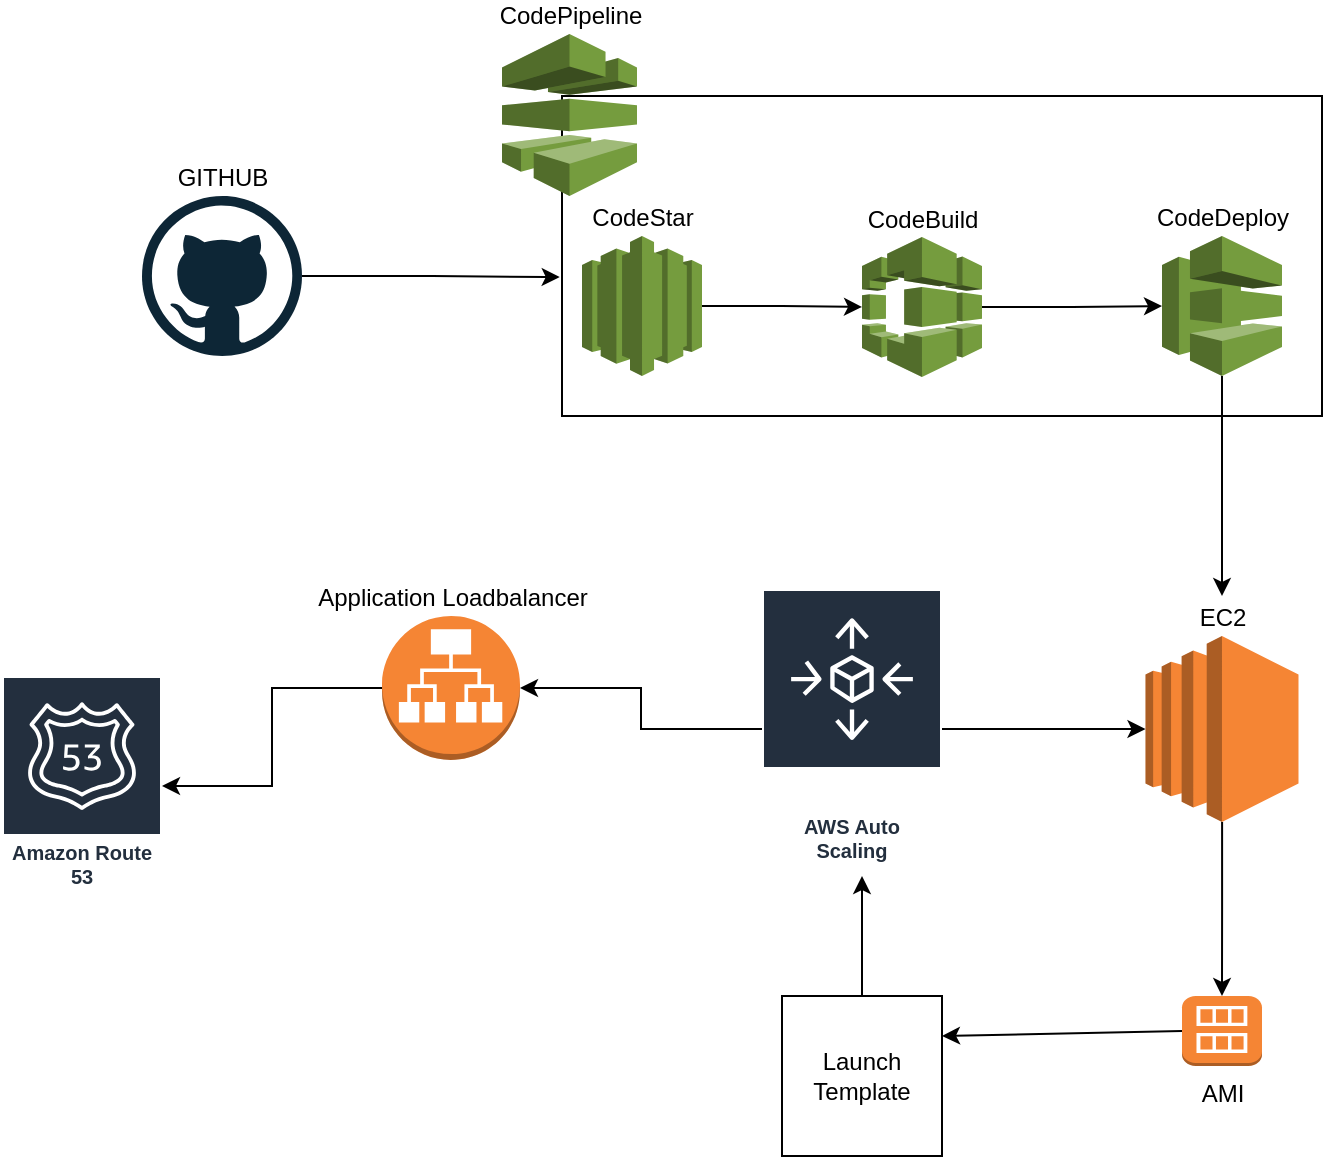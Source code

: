 <mxfile version="23.1.5" type="github">
  <diagram id="C5RBs43oDa-KdzZeNtuy" name="Page-1">
    <mxGraphModel dx="1071" dy="586" grid="1" gridSize="10" guides="1" tooltips="1" connect="1" arrows="1" fold="1" page="1" pageScale="1" pageWidth="827" pageHeight="1169" math="0" shadow="0">
      <root>
        <mxCell id="WIyWlLk6GJQsqaUBKTNV-0" />
        <mxCell id="WIyWlLk6GJQsqaUBKTNV-1" parent="WIyWlLk6GJQsqaUBKTNV-0" />
        <mxCell id="YVKPPaP_UWhKNTUrHSaY-41" value="" style="rounded=0;whiteSpace=wrap;html=1;verticalAlign=middle;" parent="WIyWlLk6GJQsqaUBKTNV-1" vertex="1">
          <mxGeometry x="330" y="150" width="380" height="160" as="geometry" />
        </mxCell>
        <mxCell id="_aGumLNMzZiR6nS0r9Yd-9" style="edgeStyle=orthogonalEdgeStyle;rounded=0;orthogonalLoop=1;jettySize=auto;html=1;" edge="1" parent="WIyWlLk6GJQsqaUBKTNV-1" source="YVKPPaP_UWhKNTUrHSaY-38">
          <mxGeometry relative="1" as="geometry">
            <mxPoint x="660" y="400" as="targetPoint" />
          </mxGeometry>
        </mxCell>
        <mxCell id="YVKPPaP_UWhKNTUrHSaY-38" value="CodeDeploy" style="outlineConnect=0;dashed=0;verticalLabelPosition=top;verticalAlign=bottom;align=center;html=1;shape=mxgraph.aws3.codedeploy;fillColor=#759C3E;gradientColor=none;labelPosition=center;" parent="WIyWlLk6GJQsqaUBKTNV-1" vertex="1">
          <mxGeometry x="630" y="220" width="60" height="70" as="geometry" />
        </mxCell>
        <mxCell id="YVKPPaP_UWhKNTUrHSaY-40" value="CodePipeline" style="outlineConnect=0;dashed=0;verticalLabelPosition=top;verticalAlign=bottom;align=center;html=1;shape=mxgraph.aws3.codepipeline;fillColor=#759C3E;gradientColor=none;labelPosition=center;" parent="WIyWlLk6GJQsqaUBKTNV-1" vertex="1">
          <mxGeometry x="300" y="119" width="67.5" height="81" as="geometry" />
        </mxCell>
        <mxCell id="YVKPPaP_UWhKNTUrHSaY-44" value="CodeStar" style="outlineConnect=0;dashed=0;verticalLabelPosition=top;verticalAlign=bottom;align=center;html=1;shape=mxgraph.aws3.codestar;fillColor=#759C3E;gradientColor=none;labelPosition=center;" parent="WIyWlLk6GJQsqaUBKTNV-1" vertex="1">
          <mxGeometry x="340" y="220" width="60" height="70" as="geometry" />
        </mxCell>
        <mxCell id="_aGumLNMzZiR6nS0r9Yd-0" value="CodeBuild" style="outlineConnect=0;dashed=0;verticalLabelPosition=top;verticalAlign=bottom;align=center;html=1;shape=mxgraph.aws3.codebuild;fillColor=#759C3E;gradientColor=none;labelPosition=center;" vertex="1" parent="WIyWlLk6GJQsqaUBKTNV-1">
          <mxGeometry x="480" y="220.5" width="60" height="70" as="geometry" />
        </mxCell>
        <mxCell id="_aGumLNMzZiR6nS0r9Yd-1" style="edgeStyle=orthogonalEdgeStyle;rounded=0;orthogonalLoop=1;jettySize=auto;html=1;entryX=0;entryY=0.5;entryDx=0;entryDy=0;entryPerimeter=0;" edge="1" parent="WIyWlLk6GJQsqaUBKTNV-1" source="YVKPPaP_UWhKNTUrHSaY-44" target="_aGumLNMzZiR6nS0r9Yd-0">
          <mxGeometry relative="1" as="geometry" />
        </mxCell>
        <mxCell id="_aGumLNMzZiR6nS0r9Yd-2" style="edgeStyle=orthogonalEdgeStyle;rounded=0;orthogonalLoop=1;jettySize=auto;html=1;entryX=0;entryY=0.5;entryDx=0;entryDy=0;entryPerimeter=0;" edge="1" parent="WIyWlLk6GJQsqaUBKTNV-1" source="_aGumLNMzZiR6nS0r9Yd-0" target="YVKPPaP_UWhKNTUrHSaY-38">
          <mxGeometry relative="1" as="geometry" />
        </mxCell>
        <mxCell id="_aGumLNMzZiR6nS0r9Yd-3" value="GITHUB" style="dashed=0;outlineConnect=0;html=1;align=center;labelPosition=center;verticalLabelPosition=top;verticalAlign=bottom;shape=mxgraph.weblogos.github" vertex="1" parent="WIyWlLk6GJQsqaUBKTNV-1">
          <mxGeometry x="120" y="200" width="80" height="80" as="geometry" />
        </mxCell>
        <mxCell id="_aGumLNMzZiR6nS0r9Yd-5" style="edgeStyle=orthogonalEdgeStyle;rounded=0;orthogonalLoop=1;jettySize=auto;html=1;entryX=-0.003;entryY=0.566;entryDx=0;entryDy=0;entryPerimeter=0;" edge="1" parent="WIyWlLk6GJQsqaUBKTNV-1" source="_aGumLNMzZiR6nS0r9Yd-3" target="YVKPPaP_UWhKNTUrHSaY-41">
          <mxGeometry relative="1" as="geometry" />
        </mxCell>
        <mxCell id="_aGumLNMzZiR6nS0r9Yd-12" style="edgeStyle=orthogonalEdgeStyle;rounded=0;orthogonalLoop=1;jettySize=auto;html=1;" edge="1" parent="WIyWlLk6GJQsqaUBKTNV-1" source="_aGumLNMzZiR6nS0r9Yd-6" target="_aGumLNMzZiR6nS0r9Yd-10">
          <mxGeometry relative="1" as="geometry" />
        </mxCell>
        <mxCell id="_aGumLNMzZiR6nS0r9Yd-6" value="EC2" style="outlineConnect=0;dashed=0;verticalLabelPosition=top;verticalAlign=bottom;align=center;html=1;shape=mxgraph.aws3.ec2;fillColor=#F58534;gradientColor=none;labelPosition=center;" vertex="1" parent="WIyWlLk6GJQsqaUBKTNV-1">
          <mxGeometry x="621.75" y="420" width="76.5" height="93" as="geometry" />
        </mxCell>
        <mxCell id="_aGumLNMzZiR6nS0r9Yd-10" value="AMI" style="outlineConnect=0;dashed=0;verticalLabelPosition=bottom;verticalAlign=top;align=center;html=1;shape=mxgraph.aws3.ami;fillColor=#F58534;gradientColor=none;" vertex="1" parent="WIyWlLk6GJQsqaUBKTNV-1">
          <mxGeometry x="640" y="600" width="40" height="35" as="geometry" />
        </mxCell>
        <mxCell id="_aGumLNMzZiR6nS0r9Yd-23" style="edgeStyle=orthogonalEdgeStyle;rounded=0;orthogonalLoop=1;jettySize=auto;html=1;" edge="1" parent="WIyWlLk6GJQsqaUBKTNV-1" source="_aGumLNMzZiR6nS0r9Yd-13">
          <mxGeometry relative="1" as="geometry">
            <mxPoint x="480" y="540" as="targetPoint" />
          </mxGeometry>
        </mxCell>
        <mxCell id="_aGumLNMzZiR6nS0r9Yd-13" value="Launch Template" style="whiteSpace=wrap;html=1;aspect=fixed;" vertex="1" parent="WIyWlLk6GJQsqaUBKTNV-1">
          <mxGeometry x="440" y="600" width="80" height="80" as="geometry" />
        </mxCell>
        <mxCell id="_aGumLNMzZiR6nS0r9Yd-16" value="" style="endArrow=classic;html=1;rounded=0;exitX=0;exitY=0.5;exitDx=0;exitDy=0;exitPerimeter=0;entryX=1;entryY=0.25;entryDx=0;entryDy=0;" edge="1" parent="WIyWlLk6GJQsqaUBKTNV-1" source="_aGumLNMzZiR6nS0r9Yd-10" target="_aGumLNMzZiR6nS0r9Yd-13">
          <mxGeometry width="50" height="50" relative="1" as="geometry">
            <mxPoint x="495" y="580" as="sourcePoint" />
            <mxPoint x="545" y="530" as="targetPoint" />
          </mxGeometry>
        </mxCell>
        <mxCell id="_aGumLNMzZiR6nS0r9Yd-25" style="edgeStyle=orthogonalEdgeStyle;rounded=0;orthogonalLoop=1;jettySize=auto;html=1;" edge="1" parent="WIyWlLk6GJQsqaUBKTNV-1" source="_aGumLNMzZiR6nS0r9Yd-18" target="_aGumLNMzZiR6nS0r9Yd-24">
          <mxGeometry relative="1" as="geometry" />
        </mxCell>
        <mxCell id="_aGumLNMzZiR6nS0r9Yd-18" value="AWS Auto Scaling" style="sketch=0;outlineConnect=0;fontColor=#232F3E;gradientColor=none;strokeColor=#ffffff;fillColor=#232F3E;dashed=0;verticalLabelPosition=middle;verticalAlign=bottom;align=center;html=1;whiteSpace=wrap;fontSize=10;fontStyle=1;spacing=3;shape=mxgraph.aws4.productIcon;prIcon=mxgraph.aws4.autoscaling;" vertex="1" parent="WIyWlLk6GJQsqaUBKTNV-1">
          <mxGeometry x="430" y="396.5" width="90" height="140" as="geometry" />
        </mxCell>
        <mxCell id="_aGumLNMzZiR6nS0r9Yd-22" style="edgeStyle=orthogonalEdgeStyle;rounded=0;orthogonalLoop=1;jettySize=auto;html=1;entryX=0;entryY=0.5;entryDx=0;entryDy=0;entryPerimeter=0;" edge="1" parent="WIyWlLk6GJQsqaUBKTNV-1" source="_aGumLNMzZiR6nS0r9Yd-18" target="_aGumLNMzZiR6nS0r9Yd-6">
          <mxGeometry relative="1" as="geometry" />
        </mxCell>
        <mxCell id="_aGumLNMzZiR6nS0r9Yd-27" style="edgeStyle=orthogonalEdgeStyle;rounded=0;orthogonalLoop=1;jettySize=auto;html=1;" edge="1" parent="WIyWlLk6GJQsqaUBKTNV-1" source="_aGumLNMzZiR6nS0r9Yd-24" target="_aGumLNMzZiR6nS0r9Yd-26">
          <mxGeometry relative="1" as="geometry" />
        </mxCell>
        <mxCell id="_aGumLNMzZiR6nS0r9Yd-24" value="Application Loadbalancer" style="outlineConnect=0;dashed=0;verticalLabelPosition=top;verticalAlign=bottom;align=center;html=1;shape=mxgraph.aws3.application_load_balancer;fillColor=#F58534;gradientColor=none;labelPosition=center;" vertex="1" parent="WIyWlLk6GJQsqaUBKTNV-1">
          <mxGeometry x="240" y="410" width="69" height="72" as="geometry" />
        </mxCell>
        <mxCell id="_aGumLNMzZiR6nS0r9Yd-26" value="Amazon Route 53" style="sketch=0;outlineConnect=0;fontColor=#232F3E;gradientColor=none;strokeColor=#ffffff;fillColor=#232F3E;dashed=0;verticalLabelPosition=middle;verticalAlign=bottom;align=center;html=1;whiteSpace=wrap;fontSize=10;fontStyle=1;spacing=3;shape=mxgraph.aws4.productIcon;prIcon=mxgraph.aws4.route_53;" vertex="1" parent="WIyWlLk6GJQsqaUBKTNV-1">
          <mxGeometry x="50" y="440" width="80" height="110" as="geometry" />
        </mxCell>
      </root>
    </mxGraphModel>
  </diagram>
</mxfile>
